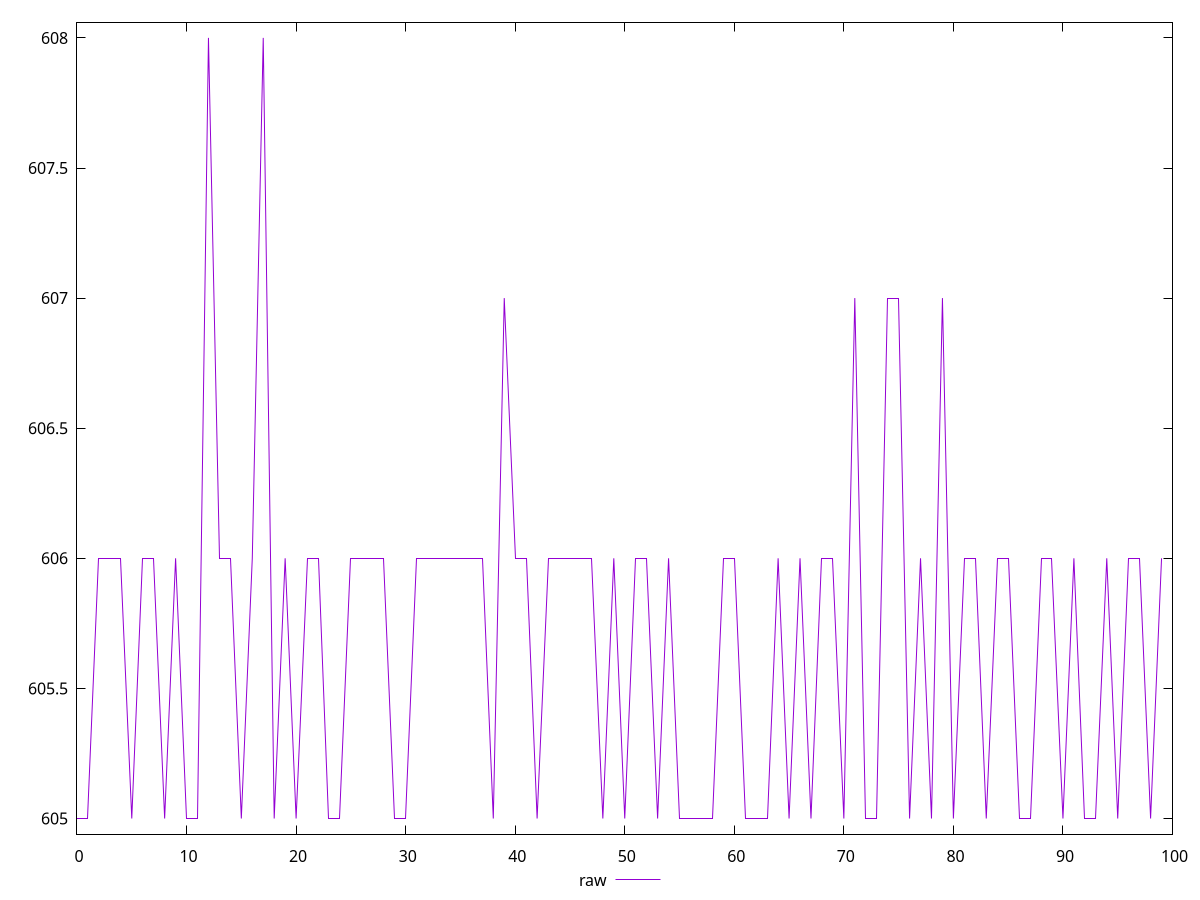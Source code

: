 reset
set terminal svg size 640, 490 enhanced background rgb 'white'
set output "reprap/uses-rel-preload/samples/pages+cached+noexternal+nofonts+nosvg+noimg+nocss/raw/values.svg"

$raw <<EOF
0 605
1 605
2 606
3 606
4 606
5 605
6 606
7 606
8 605
9 606
10 605
11 605
12 608
13 606
14 606
15 605
16 606
17 608
18 605
19 606
20 605
21 606
22 606
23 605
24 605
25 606
26 606
27 606
28 606
29 605
30 605
31 606
32 606
33 606
34 606
35 606
36 606
37 606
38 605
39 607
40 606
41 606
42 605
43 606
44 606
45 606
46 606
47 606
48 605
49 606
50 605
51 606
52 606
53 605
54 606
55 605
56 605
57 605
58 605
59 606
60 606
61 605
62 605
63 605
64 606
65 605
66 606
67 605
68 606
69 606
70 605
71 607
72 605
73 605
74 607
75 607
76 605
77 606
78 605
79 607
80 605
81 606
82 606
83 605
84 606
85 606
86 605
87 605
88 606
89 606
90 605
91 606
92 605
93 605
94 606
95 605
96 606
97 606
98 605
99 606
EOF

set key outside below
set yrange [604.94:608.06]

plot \
  $raw title "raw" with line, \


reset